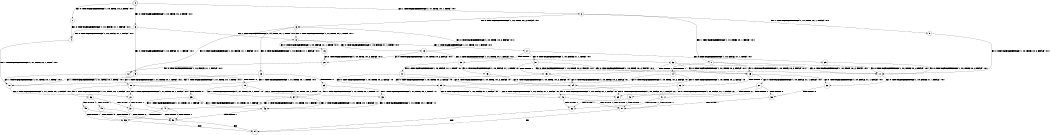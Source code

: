 digraph BCG {
size = "7, 10.5";
center = TRUE;
node [shape = circle];
0 [peripheries = 2];
0 -> 1 [label = "EX !0 !ATOMIC_EXCH_BRANCH (1, +0, TRUE, +0, 2, TRUE) !:0:1:"];
0 -> 2 [label = "EX !1 !ATOMIC_EXCH_BRANCH (1, +1, TRUE, +0, 1, TRUE) !:0:1:"];
0 -> 3 [label = "EX !0 !ATOMIC_EXCH_BRANCH (1, +0, TRUE, +0, 2, TRUE) !:0:1:"];
1 -> 4 [label = "EX !0 !ATOMIC_EXCH_BRANCH (1, +0, FALSE, +1, 1, FALSE) !:0:1:"];
2 -> 5 [label = "EX !1 !ATOMIC_EXCH_BRANCH (1, +1, TRUE, +0, 1, FALSE) !:0:1:"];
2 -> 6 [label = "EX !0 !ATOMIC_EXCH_BRANCH (1, +0, TRUE, +0, 2, FALSE) !:0:1:"];
2 -> 7 [label = "EX !1 !ATOMIC_EXCH_BRANCH (1, +1, TRUE, +0, 1, FALSE) !:0:1:"];
3 -> 4 [label = "EX !0 !ATOMIC_EXCH_BRANCH (1, +0, FALSE, +1, 1, FALSE) !:0:1:"];
3 -> 8 [label = "EX !1 !ATOMIC_EXCH_BRANCH (1, +1, TRUE, +0, 1, TRUE) !:0:1:"];
3 -> 9 [label = "EX !0 !ATOMIC_EXCH_BRANCH (1, +0, FALSE, +1, 1, FALSE) !:0:1:"];
4 -> 10 [label = "EX !1 !ATOMIC_EXCH_BRANCH (1, +1, TRUE, +0, 1, TRUE) !:0:1:"];
5 -> 11 [label = "EX !0 !ATOMIC_EXCH_BRANCH (1, +0, TRUE, +0, 2, FALSE) !:0:1:"];
6 -> 12 [label = "EX !0 !ATOMIC_EXCH_BRANCH (1, +0, FALSE, +1, 1, FALSE) !:0:1:"];
6 -> 8 [label = "EX !1 !ATOMIC_EXCH_BRANCH (1, +1, TRUE, +0, 1, TRUE) !:0:1:"];
6 -> 13 [label = "EX !0 !ATOMIC_EXCH_BRANCH (1, +0, FALSE, +1, 1, FALSE) !:0:1:"];
7 -> 11 [label = "EX !0 !ATOMIC_EXCH_BRANCH (1, +0, TRUE, +0, 2, FALSE) !:0:1:"];
7 -> 14 [label = "TERMINATE !1"];
7 -> 15 [label = "EX !0 !ATOMIC_EXCH_BRANCH (1, +0, TRUE, +0, 2, FALSE) !:0:1:"];
8 -> 16 [label = "EX !0 !ATOMIC_EXCH_BRANCH (1, +0, FALSE, +1, 1, TRUE) !:0:1:"];
8 -> 17 [label = "EX !1 !ATOMIC_EXCH_BRANCH (1, +1, TRUE, +0, 1, FALSE) !:0:1:"];
8 -> 18 [label = "EX !0 !ATOMIC_EXCH_BRANCH (1, +0, FALSE, +1, 1, TRUE) !:0:1:"];
9 -> 10 [label = "EX !1 !ATOMIC_EXCH_BRANCH (1, +1, TRUE, +0, 1, TRUE) !:0:1:"];
9 -> 19 [label = "TERMINATE !0"];
9 -> 20 [label = "EX !1 !ATOMIC_EXCH_BRANCH (1, +1, TRUE, +0, 1, TRUE) !:0:1:"];
10 -> 21 [label = "EX !1 !ATOMIC_EXCH_BRANCH (1, +1, TRUE, +0, 1, FALSE) !:0:1:"];
11 -> 22 [label = "EX !0 !ATOMIC_EXCH_BRANCH (1, +0, FALSE, +1, 1, FALSE) !:0:1:"];
12 -> 10 [label = "EX !1 !ATOMIC_EXCH_BRANCH (1, +1, TRUE, +0, 1, TRUE) !:0:1:"];
13 -> 10 [label = "EX !1 !ATOMIC_EXCH_BRANCH (1, +1, TRUE, +0, 1, TRUE) !:0:1:"];
13 -> 23 [label = "TERMINATE !0"];
13 -> 20 [label = "EX !1 !ATOMIC_EXCH_BRANCH (1, +1, TRUE, +0, 1, TRUE) !:0:1:"];
14 -> 24 [label = "EX !0 !ATOMIC_EXCH_BRANCH (1, +0, TRUE, +0, 2, FALSE) !:0:"];
14 -> 25 [label = "EX !0 !ATOMIC_EXCH_BRANCH (1, +0, TRUE, +0, 2, FALSE) !:0:"];
15 -> 22 [label = "EX !0 !ATOMIC_EXCH_BRANCH (1, +0, FALSE, +1, 1, FALSE) !:0:1:"];
15 -> 26 [label = "TERMINATE !1"];
15 -> 27 [label = "EX !0 !ATOMIC_EXCH_BRANCH (1, +0, FALSE, +1, 1, FALSE) !:0:1:"];
16 -> 28 [label = "EX !0 !ATOMIC_EXCH_BRANCH (1, +0, TRUE, +0, 2, FALSE) !:0:1:"];
17 -> 29 [label = "EX !0 !ATOMIC_EXCH_BRANCH (1, +0, FALSE, +1, 1, TRUE) !:0:1:"];
17 -> 30 [label = "TERMINATE !1"];
17 -> 31 [label = "EX !0 !ATOMIC_EXCH_BRANCH (1, +0, FALSE, +1, 1, TRUE) !:0:1:"];
18 -> 28 [label = "EX !0 !ATOMIC_EXCH_BRANCH (1, +0, TRUE, +0, 2, FALSE) !:0:1:"];
18 -> 32 [label = "EX !1 !ATOMIC_EXCH_BRANCH (1, +1, TRUE, +0, 1, FALSE) !:0:1:"];
18 -> 6 [label = "EX !0 !ATOMIC_EXCH_BRANCH (1, +0, TRUE, +0, 2, FALSE) !:0:1:"];
19 -> 33 [label = "EX !1 !ATOMIC_EXCH_BRANCH (1, +1, TRUE, +0, 1, TRUE) !:1:"];
19 -> 34 [label = "EX !1 !ATOMIC_EXCH_BRANCH (1, +1, TRUE, +0, 1, TRUE) !:1:"];
20 -> 21 [label = "EX !1 !ATOMIC_EXCH_BRANCH (1, +1, TRUE, +0, 1, FALSE) !:0:1:"];
20 -> 35 [label = "TERMINATE !0"];
20 -> 36 [label = "EX !1 !ATOMIC_EXCH_BRANCH (1, +1, TRUE, +0, 1, FALSE) !:0:1:"];
21 -> 37 [label = "TERMINATE !0"];
22 -> 38 [label = "TERMINATE !0"];
23 -> 33 [label = "EX !1 !ATOMIC_EXCH_BRANCH (1, +1, TRUE, +0, 1, TRUE) !:1:"];
23 -> 34 [label = "EX !1 !ATOMIC_EXCH_BRANCH (1, +1, TRUE, +0, 1, TRUE) !:1:"];
24 -> 39 [label = "EX !0 !ATOMIC_EXCH_BRANCH (1, +0, FALSE, +1, 1, FALSE) !:0:"];
25 -> 39 [label = "EX !0 !ATOMIC_EXCH_BRANCH (1, +0, FALSE, +1, 1, FALSE) !:0:"];
25 -> 40 [label = "EX !0 !ATOMIC_EXCH_BRANCH (1, +0, FALSE, +1, 1, FALSE) !:0:"];
26 -> 39 [label = "EX !0 !ATOMIC_EXCH_BRANCH (1, +0, FALSE, +1, 1, FALSE) !:0:"];
26 -> 40 [label = "EX !0 !ATOMIC_EXCH_BRANCH (1, +0, FALSE, +1, 1, FALSE) !:0:"];
27 -> 38 [label = "TERMINATE !0"];
27 -> 41 [label = "TERMINATE !1"];
27 -> 42 [label = "TERMINATE !0"];
28 -> 12 [label = "EX !0 !ATOMIC_EXCH_BRANCH (1, +0, FALSE, +1, 1, FALSE) !:0:1:"];
29 -> 11 [label = "EX !0 !ATOMIC_EXCH_BRANCH (1, +0, TRUE, +0, 2, FALSE) !:0:1:"];
30 -> 43 [label = "EX !0 !ATOMIC_EXCH_BRANCH (1, +0, FALSE, +1, 1, TRUE) !:0:"];
30 -> 44 [label = "EX !0 !ATOMIC_EXCH_BRANCH (1, +0, FALSE, +1, 1, TRUE) !:0:"];
31 -> 11 [label = "EX !0 !ATOMIC_EXCH_BRANCH (1, +0, TRUE, +0, 2, FALSE) !:0:1:"];
31 -> 45 [label = "TERMINATE !1"];
31 -> 15 [label = "EX !0 !ATOMIC_EXCH_BRANCH (1, +0, TRUE, +0, 2, FALSE) !:0:1:"];
32 -> 11 [label = "EX !0 !ATOMIC_EXCH_BRANCH (1, +0, TRUE, +0, 2, FALSE) !:0:1:"];
32 -> 45 [label = "TERMINATE !1"];
32 -> 15 [label = "EX !0 !ATOMIC_EXCH_BRANCH (1, +0, TRUE, +0, 2, FALSE) !:0:1:"];
33 -> 46 [label = "EX !1 !ATOMIC_EXCH_BRANCH (1, +1, TRUE, +0, 1, FALSE) !:1:"];
34 -> 46 [label = "EX !1 !ATOMIC_EXCH_BRANCH (1, +1, TRUE, +0, 1, FALSE) !:1:"];
34 -> 47 [label = "EX !1 !ATOMIC_EXCH_BRANCH (1, +1, TRUE, +0, 1, FALSE) !:1:"];
35 -> 46 [label = "EX !1 !ATOMIC_EXCH_BRANCH (1, +1, TRUE, +0, 1, FALSE) !:1:"];
35 -> 47 [label = "EX !1 !ATOMIC_EXCH_BRANCH (1, +1, TRUE, +0, 1, FALSE) !:1:"];
36 -> 37 [label = "TERMINATE !0"];
36 -> 48 [label = "TERMINATE !1"];
36 -> 49 [label = "TERMINATE !0"];
37 -> 50 [label = "TERMINATE !1"];
38 -> 51 [label = "TERMINATE !1"];
39 -> 51 [label = "TERMINATE !0"];
40 -> 51 [label = "TERMINATE !0"];
40 -> 52 [label = "TERMINATE !0"];
41 -> 51 [label = "TERMINATE !0"];
41 -> 52 [label = "TERMINATE !0"];
42 -> 51 [label = "TERMINATE !1"];
42 -> 52 [label = "TERMINATE !1"];
43 -> 24 [label = "EX !0 !ATOMIC_EXCH_BRANCH (1, +0, TRUE, +0, 2, FALSE) !:0:"];
44 -> 24 [label = "EX !0 !ATOMIC_EXCH_BRANCH (1, +0, TRUE, +0, 2, FALSE) !:0:"];
44 -> 25 [label = "EX !0 !ATOMIC_EXCH_BRANCH (1, +0, TRUE, +0, 2, FALSE) !:0:"];
45 -> 24 [label = "EX !0 !ATOMIC_EXCH_BRANCH (1, +0, TRUE, +0, 2, FALSE) !:0:"];
45 -> 25 [label = "EX !0 !ATOMIC_EXCH_BRANCH (1, +0, TRUE, +0, 2, FALSE) !:0:"];
46 -> 50 [label = "TERMINATE !1"];
47 -> 50 [label = "TERMINATE !1"];
47 -> 53 [label = "TERMINATE !1"];
48 -> 50 [label = "TERMINATE !0"];
48 -> 53 [label = "TERMINATE !0"];
49 -> 50 [label = "TERMINATE !1"];
49 -> 53 [label = "TERMINATE !1"];
50 -> 54 [label = "exit"];
51 -> 54 [label = "exit"];
52 -> 54 [label = "exit"];
53 -> 54 [label = "exit"];
}
